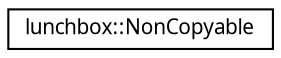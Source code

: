 digraph "Graphical Class Hierarchy"
{
  edge [fontname="Sans",fontsize="10",labelfontname="Sans",labelfontsize="10"];
  node [fontname="Sans",fontsize="10",shape=record];
  rankdir="LR";
  Node1 [label="lunchbox::NonCopyable",height=0.2,width=0.4,color="black", fillcolor="white", style="filled",URL="$classlunchbox_1_1_non_copyable.html",tooltip="Base class to make objects non-copyable. "];
}
